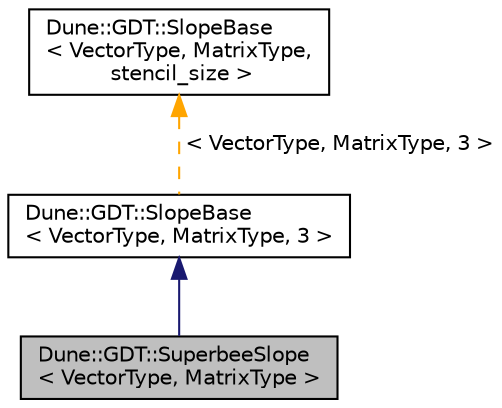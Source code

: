 digraph "Dune::GDT::SuperbeeSlope&lt; VectorType, MatrixType &gt;"
{
  edge [fontname="Helvetica",fontsize="10",labelfontname="Helvetica",labelfontsize="10"];
  node [fontname="Helvetica",fontsize="10",shape=record];
  Node0 [label="Dune::GDT::SuperbeeSlope\l\< VectorType, MatrixType \>",height=0.2,width=0.4,color="black", fillcolor="grey75", style="filled", fontcolor="black"];
  Node1 -> Node0 [dir="back",color="midnightblue",fontsize="10",style="solid",fontname="Helvetica"];
  Node1 [label="Dune::GDT::SlopeBase\l\< VectorType, MatrixType, 3 \>",height=0.2,width=0.4,color="black", fillcolor="white", style="filled",URL="$a02047.html"];
  Node2 -> Node1 [dir="back",color="orange",fontsize="10",style="dashed",label=" \< VectorType, MatrixType, 3 \>" ,fontname="Helvetica"];
  Node2 [label="Dune::GDT::SlopeBase\l\< VectorType, MatrixType,\l stencil_size \>",height=0.2,width=0.4,color="black", fillcolor="white", style="filled",URL="$a02047.html"];
}

